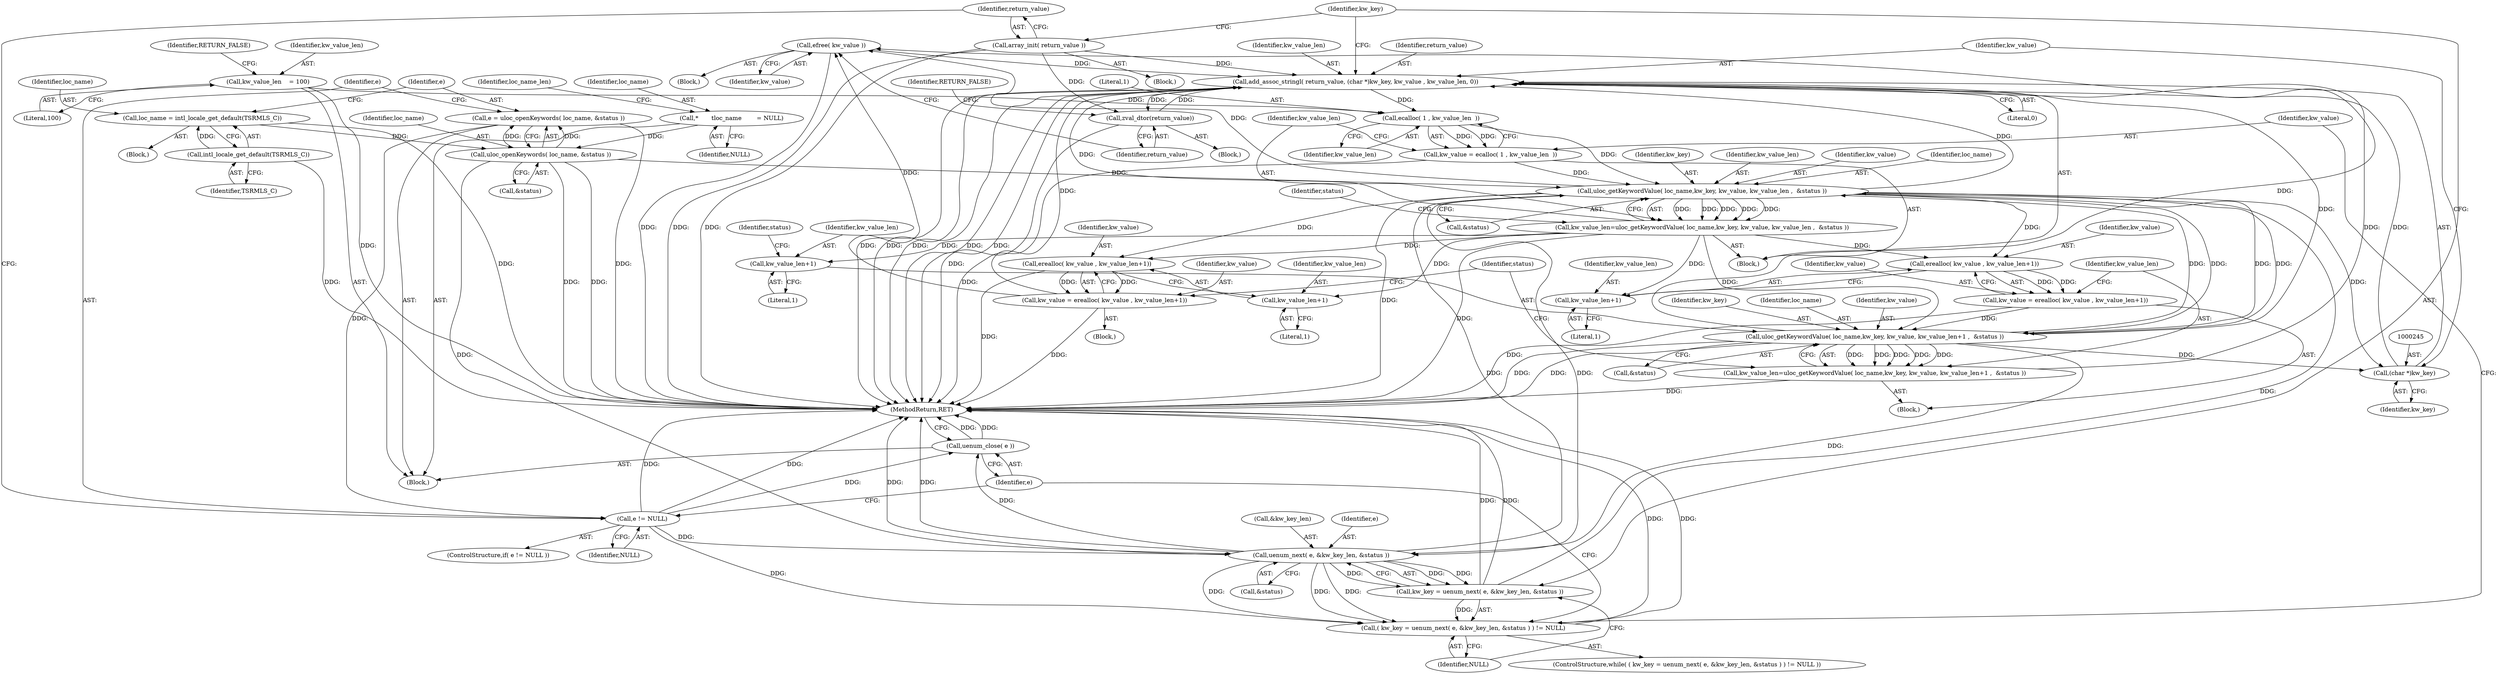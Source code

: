 digraph "0_php-src_97eff7eb57fc2320c267a949cffd622c38712484?w=1_7@API" {
"1000237" [label="(Call,efree( kw_value ))"];
"1000184" [label="(Call,uloc_getKeywordValue( loc_name,kw_key, kw_value, kw_value_len ,  &status ))"];
"1000208" [label="(Call,uloc_getKeywordValue( loc_name,kw_key, kw_value, kw_value_len+1 ,  &status ))"];
"1000199" [label="(Call,kw_value = erealloc( kw_value , kw_value_len+1))"];
"1000201" [label="(Call,erealloc( kw_value , kw_value_len+1))"];
"1000182" [label="(Call,kw_value_len=uloc_getKeywordValue( loc_name,kw_key, kw_value, kw_value_len ,  &status ))"];
"1000154" [label="(Call,uloc_openKeywords( loc_name, &status ))"];
"1000148" [label="(Call,loc_name = intl_locale_get_default(TSRMLS_C))"];
"1000150" [label="(Call,intl_locale_get_default(TSRMLS_C))"];
"1000126" [label="(Call,*       \tloc_name        = NULL)"];
"1000167" [label="(Call,kw_key = uenum_next( e, &kw_key_len, &status ))"];
"1000169" [label="(Call,uenum_next( e, &kw_key_len, &status ))"];
"1000159" [label="(Call,e != NULL)"];
"1000152" [label="(Call,e = uloc_openKeywords( loc_name, &status ))"];
"1000177" [label="(Call,kw_value = ecalloc( 1 , kw_value_len  ))"];
"1000179" [label="(Call,ecalloc( 1 , kw_value_len  ))"];
"1000242" [label="(Call,add_assoc_stringl( return_value, (char *)kw_key, kw_value , kw_value_len, 0))"];
"1000163" [label="(Call,array_init( return_value ))"];
"1000239" [label="(Call,zval_dtor(return_value))"];
"1000244" [label="(Call,(char *)kw_key)"];
"1000237" [label="(Call,efree( kw_value ))"];
"1000223" [label="(Call,kw_value = erealloc( kw_value , kw_value_len+1))"];
"1000225" [label="(Call,erealloc( kw_value , kw_value_len+1))"];
"1000206" [label="(Call,kw_value_len=uloc_getKeywordValue( loc_name,kw_key, kw_value, kw_value_len+1 ,  &status ))"];
"1000138" [label="(Call,kw_value_len    = 100)"];
"1000166" [label="(Call,( kw_key = uenum_next( e, &kw_key_len, &status ) ) != NULL)"];
"1000250" [label="(Call,uenum_close( e ))"];
"1000203" [label="(Call,kw_value_len+1)"];
"1000212" [label="(Call,kw_value_len+1)"];
"1000227" [label="(Call,kw_value_len+1)"];
"1000227" [label="(Call,kw_value_len+1)"];
"1000171" [label="(Call,&kw_key_len)"];
"1000160" [label="(Identifier,e)"];
"1000162" [label="(Block,)"];
"1000193" [label="(Identifier,status)"];
"1000202" [label="(Identifier,kw_value)"];
"1000156" [label="(Call,&status)"];
"1000184" [label="(Call,uloc_getKeywordValue( loc_name,kw_key, kw_value, kw_value_len ,  &status ))"];
"1000165" [label="(ControlStructure,while( ( kw_key = uenum_next( e, &kw_key_len, &status ) ) != NULL ))"];
"1000233" [label="(Block,)"];
"1000152" [label="(Call,e = uloc_openKeywords( loc_name, &status ))"];
"1000243" [label="(Identifier,return_value)"];
"1000210" [label="(Identifier,kw_key)"];
"1000212" [label="(Call,kw_value_len+1)"];
"1000223" [label="(Call,kw_value = erealloc( kw_value , kw_value_len+1))"];
"1000139" [label="(Identifier,kw_value_len)"];
"1000242" [label="(Call,add_assoc_stringl( return_value, (char *)kw_key, kw_value , kw_value_len, 0))"];
"1000159" [label="(Call,e != NULL)"];
"1000186" [label="(Identifier,kw_key)"];
"1000188" [label="(Identifier,kw_value_len)"];
"1000187" [label="(Identifier,kw_value)"];
"1000200" [label="(Identifier,kw_value)"];
"1000183" [label="(Identifier,kw_value_len)"];
"1000138" [label="(Call,kw_value_len    = 100)"];
"1000225" [label="(Call,erealloc( kw_value , kw_value_len+1))"];
"1000154" [label="(Call,uloc_openKeywords( loc_name, &status ))"];
"1000140" [label="(Literal,100)"];
"1000215" [label="(Call,&status)"];
"1000244" [label="(Call,(char *)kw_key)"];
"1000203" [label="(Call,kw_value_len+1)"];
"1000251" [label="(Identifier,e)"];
"1000181" [label="(Identifier,kw_value_len)"];
"1000168" [label="(Identifier,kw_key)"];
"1000248" [label="(Identifier,kw_value_len)"];
"1000204" [label="(Identifier,kw_value_len)"];
"1000214" [label="(Literal,1)"];
"1000176" [label="(Block,)"];
"1000147" [label="(Block,)"];
"1000213" [label="(Identifier,kw_value_len)"];
"1000224" [label="(Identifier,kw_value)"];
"1000127" [label="(Identifier,loc_name)"];
"1000241" [label="(Identifier,RETURN_FALSE)"];
"1000175" [label="(Identifier,NULL)"];
"1000178" [label="(Identifier,kw_value)"];
"1000228" [label="(Identifier,kw_value_len)"];
"1000170" [label="(Identifier,e)"];
"1000161" [label="(Identifier,NULL)"];
"1000166" [label="(Call,( kw_key = uenum_next( e, &kw_key_len, &status ) ) != NULL)"];
"1000128" [label="(Identifier,NULL)"];
"1000173" [label="(Call,&status)"];
"1000222" [label="(Block,)"];
"1000240" [label="(Identifier,return_value)"];
"1000169" [label="(Call,uenum_next( e, &kw_key_len, &status ))"];
"1000236" [label="(Block,)"];
"1000150" [label="(Call,intl_locale_get_default(TSRMLS_C))"];
"1000252" [label="(MethodReturn,RET)"];
"1000151" [label="(Identifier,TSRMLS_C)"];
"1000126" [label="(Call,*       \tloc_name        = NULL)"];
"1000153" [label="(Identifier,e)"];
"1000164" [label="(Identifier,return_value)"];
"1000229" [label="(Literal,1)"];
"1000177" [label="(Call,kw_value = ecalloc( 1 , kw_value_len  ))"];
"1000195" [label="(Block,)"];
"1000182" [label="(Call,kw_value_len=uloc_getKeywordValue( loc_name,kw_key, kw_value, kw_value_len ,  &status ))"];
"1000131" [label="(Identifier,loc_name_len)"];
"1000249" [label="(Literal,0)"];
"1000148" [label="(Call,loc_name = intl_locale_get_default(TSRMLS_C))"];
"1000179" [label="(Call,ecalloc( 1 , kw_value_len  ))"];
"1000237" [label="(Call,efree( kw_value ))"];
"1000209" [label="(Identifier,loc_name)"];
"1000226" [label="(Identifier,kw_value)"];
"1000246" [label="(Identifier,kw_key)"];
"1000206" [label="(Call,kw_value_len=uloc_getKeywordValue( loc_name,kw_key, kw_value, kw_value_len+1 ,  &status ))"];
"1000142" [label="(Identifier,RETURN_FALSE)"];
"1000205" [label="(Literal,1)"];
"1000207" [label="(Identifier,kw_value_len)"];
"1000185" [label="(Identifier,loc_name)"];
"1000238" [label="(Identifier,kw_value)"];
"1000250" [label="(Call,uenum_close( e ))"];
"1000149" [label="(Identifier,loc_name)"];
"1000201" [label="(Call,erealloc( kw_value , kw_value_len+1))"];
"1000211" [label="(Identifier,kw_value)"];
"1000167" [label="(Call,kw_key = uenum_next( e, &kw_key_len, &status ))"];
"1000208" [label="(Call,uloc_getKeywordValue( loc_name,kw_key, kw_value, kw_value_len+1 ,  &status ))"];
"1000180" [label="(Literal,1)"];
"1000189" [label="(Call,&status)"];
"1000232" [label="(Identifier,status)"];
"1000216" [label="(Identifier,status)"];
"1000163" [label="(Call,array_init( return_value ))"];
"1000247" [label="(Identifier,kw_value)"];
"1000155" [label="(Identifier,loc_name)"];
"1000158" [label="(ControlStructure,if( e != NULL ))"];
"1000199" [label="(Call,kw_value = erealloc( kw_value , kw_value_len+1))"];
"1000108" [label="(Block,)"];
"1000239" [label="(Call,zval_dtor(return_value))"];
"1000237" -> "1000236"  [label="AST: "];
"1000237" -> "1000238"  [label="CFG: "];
"1000238" -> "1000237"  [label="AST: "];
"1000240" -> "1000237"  [label="CFG: "];
"1000237" -> "1000252"  [label="DDG: "];
"1000184" -> "1000237"  [label="DDG: "];
"1000208" -> "1000237"  [label="DDG: "];
"1000223" -> "1000237"  [label="DDG: "];
"1000237" -> "1000242"  [label="DDG: "];
"1000184" -> "1000182"  [label="AST: "];
"1000184" -> "1000189"  [label="CFG: "];
"1000185" -> "1000184"  [label="AST: "];
"1000186" -> "1000184"  [label="AST: "];
"1000187" -> "1000184"  [label="AST: "];
"1000188" -> "1000184"  [label="AST: "];
"1000189" -> "1000184"  [label="AST: "];
"1000182" -> "1000184"  [label="CFG: "];
"1000184" -> "1000252"  [label="DDG: "];
"1000184" -> "1000169"  [label="DDG: "];
"1000184" -> "1000182"  [label="DDG: "];
"1000184" -> "1000182"  [label="DDG: "];
"1000184" -> "1000182"  [label="DDG: "];
"1000184" -> "1000182"  [label="DDG: "];
"1000184" -> "1000182"  [label="DDG: "];
"1000208" -> "1000184"  [label="DDG: "];
"1000154" -> "1000184"  [label="DDG: "];
"1000167" -> "1000184"  [label="DDG: "];
"1000177" -> "1000184"  [label="DDG: "];
"1000179" -> "1000184"  [label="DDG: "];
"1000169" -> "1000184"  [label="DDG: "];
"1000184" -> "1000201"  [label="DDG: "];
"1000184" -> "1000208"  [label="DDG: "];
"1000184" -> "1000208"  [label="DDG: "];
"1000184" -> "1000208"  [label="DDG: "];
"1000184" -> "1000225"  [label="DDG: "];
"1000184" -> "1000244"  [label="DDG: "];
"1000184" -> "1000242"  [label="DDG: "];
"1000208" -> "1000206"  [label="AST: "];
"1000208" -> "1000215"  [label="CFG: "];
"1000209" -> "1000208"  [label="AST: "];
"1000210" -> "1000208"  [label="AST: "];
"1000211" -> "1000208"  [label="AST: "];
"1000212" -> "1000208"  [label="AST: "];
"1000215" -> "1000208"  [label="AST: "];
"1000206" -> "1000208"  [label="CFG: "];
"1000208" -> "1000252"  [label="DDG: "];
"1000208" -> "1000252"  [label="DDG: "];
"1000208" -> "1000169"  [label="DDG: "];
"1000208" -> "1000206"  [label="DDG: "];
"1000208" -> "1000206"  [label="DDG: "];
"1000208" -> "1000206"  [label="DDG: "];
"1000208" -> "1000206"  [label="DDG: "];
"1000208" -> "1000206"  [label="DDG: "];
"1000199" -> "1000208"  [label="DDG: "];
"1000182" -> "1000208"  [label="DDG: "];
"1000208" -> "1000244"  [label="DDG: "];
"1000208" -> "1000242"  [label="DDG: "];
"1000199" -> "1000195"  [label="AST: "];
"1000199" -> "1000201"  [label="CFG: "];
"1000200" -> "1000199"  [label="AST: "];
"1000201" -> "1000199"  [label="AST: "];
"1000207" -> "1000199"  [label="CFG: "];
"1000199" -> "1000252"  [label="DDG: "];
"1000201" -> "1000199"  [label="DDG: "];
"1000201" -> "1000199"  [label="DDG: "];
"1000201" -> "1000203"  [label="CFG: "];
"1000202" -> "1000201"  [label="AST: "];
"1000203" -> "1000201"  [label="AST: "];
"1000182" -> "1000201"  [label="DDG: "];
"1000182" -> "1000176"  [label="AST: "];
"1000183" -> "1000182"  [label="AST: "];
"1000193" -> "1000182"  [label="CFG: "];
"1000182" -> "1000252"  [label="DDG: "];
"1000182" -> "1000203"  [label="DDG: "];
"1000182" -> "1000212"  [label="DDG: "];
"1000182" -> "1000225"  [label="DDG: "];
"1000182" -> "1000227"  [label="DDG: "];
"1000182" -> "1000242"  [label="DDG: "];
"1000154" -> "1000152"  [label="AST: "];
"1000154" -> "1000156"  [label="CFG: "];
"1000155" -> "1000154"  [label="AST: "];
"1000156" -> "1000154"  [label="AST: "];
"1000152" -> "1000154"  [label="CFG: "];
"1000154" -> "1000252"  [label="DDG: "];
"1000154" -> "1000252"  [label="DDG: "];
"1000154" -> "1000152"  [label="DDG: "];
"1000154" -> "1000152"  [label="DDG: "];
"1000148" -> "1000154"  [label="DDG: "];
"1000126" -> "1000154"  [label="DDG: "];
"1000154" -> "1000169"  [label="DDG: "];
"1000148" -> "1000147"  [label="AST: "];
"1000148" -> "1000150"  [label="CFG: "];
"1000149" -> "1000148"  [label="AST: "];
"1000150" -> "1000148"  [label="AST: "];
"1000153" -> "1000148"  [label="CFG: "];
"1000148" -> "1000252"  [label="DDG: "];
"1000150" -> "1000148"  [label="DDG: "];
"1000150" -> "1000151"  [label="CFG: "];
"1000151" -> "1000150"  [label="AST: "];
"1000150" -> "1000252"  [label="DDG: "];
"1000126" -> "1000108"  [label="AST: "];
"1000126" -> "1000128"  [label="CFG: "];
"1000127" -> "1000126"  [label="AST: "];
"1000128" -> "1000126"  [label="AST: "];
"1000131" -> "1000126"  [label="CFG: "];
"1000167" -> "1000166"  [label="AST: "];
"1000167" -> "1000169"  [label="CFG: "];
"1000168" -> "1000167"  [label="AST: "];
"1000169" -> "1000167"  [label="AST: "];
"1000175" -> "1000167"  [label="CFG: "];
"1000167" -> "1000252"  [label="DDG: "];
"1000167" -> "1000252"  [label="DDG: "];
"1000167" -> "1000166"  [label="DDG: "];
"1000169" -> "1000167"  [label="DDG: "];
"1000169" -> "1000167"  [label="DDG: "];
"1000169" -> "1000167"  [label="DDG: "];
"1000169" -> "1000173"  [label="CFG: "];
"1000170" -> "1000169"  [label="AST: "];
"1000171" -> "1000169"  [label="AST: "];
"1000173" -> "1000169"  [label="AST: "];
"1000169" -> "1000252"  [label="DDG: "];
"1000169" -> "1000252"  [label="DDG: "];
"1000169" -> "1000166"  [label="DDG: "];
"1000169" -> "1000166"  [label="DDG: "];
"1000169" -> "1000166"  [label="DDG: "];
"1000159" -> "1000169"  [label="DDG: "];
"1000169" -> "1000250"  [label="DDG: "];
"1000159" -> "1000158"  [label="AST: "];
"1000159" -> "1000161"  [label="CFG: "];
"1000160" -> "1000159"  [label="AST: "];
"1000161" -> "1000159"  [label="AST: "];
"1000164" -> "1000159"  [label="CFG: "];
"1000251" -> "1000159"  [label="CFG: "];
"1000159" -> "1000252"  [label="DDG: "];
"1000159" -> "1000252"  [label="DDG: "];
"1000152" -> "1000159"  [label="DDG: "];
"1000159" -> "1000166"  [label="DDG: "];
"1000159" -> "1000250"  [label="DDG: "];
"1000152" -> "1000108"  [label="AST: "];
"1000153" -> "1000152"  [label="AST: "];
"1000160" -> "1000152"  [label="CFG: "];
"1000152" -> "1000252"  [label="DDG: "];
"1000177" -> "1000176"  [label="AST: "];
"1000177" -> "1000179"  [label="CFG: "];
"1000178" -> "1000177"  [label="AST: "];
"1000179" -> "1000177"  [label="AST: "];
"1000183" -> "1000177"  [label="CFG: "];
"1000177" -> "1000252"  [label="DDG: "];
"1000179" -> "1000177"  [label="DDG: "];
"1000179" -> "1000177"  [label="DDG: "];
"1000179" -> "1000181"  [label="CFG: "];
"1000180" -> "1000179"  [label="AST: "];
"1000181" -> "1000179"  [label="AST: "];
"1000242" -> "1000179"  [label="DDG: "];
"1000138" -> "1000179"  [label="DDG: "];
"1000242" -> "1000176"  [label="AST: "];
"1000242" -> "1000249"  [label="CFG: "];
"1000243" -> "1000242"  [label="AST: "];
"1000244" -> "1000242"  [label="AST: "];
"1000247" -> "1000242"  [label="AST: "];
"1000248" -> "1000242"  [label="AST: "];
"1000249" -> "1000242"  [label="AST: "];
"1000168" -> "1000242"  [label="CFG: "];
"1000242" -> "1000252"  [label="DDG: "];
"1000242" -> "1000252"  [label="DDG: "];
"1000242" -> "1000252"  [label="DDG: "];
"1000242" -> "1000252"  [label="DDG: "];
"1000242" -> "1000252"  [label="DDG: "];
"1000242" -> "1000239"  [label="DDG: "];
"1000163" -> "1000242"  [label="DDG: "];
"1000239" -> "1000242"  [label="DDG: "];
"1000244" -> "1000242"  [label="DDG: "];
"1000223" -> "1000242"  [label="DDG: "];
"1000206" -> "1000242"  [label="DDG: "];
"1000163" -> "1000162"  [label="AST: "];
"1000163" -> "1000164"  [label="CFG: "];
"1000164" -> "1000163"  [label="AST: "];
"1000168" -> "1000163"  [label="CFG: "];
"1000163" -> "1000252"  [label="DDG: "];
"1000163" -> "1000252"  [label="DDG: "];
"1000163" -> "1000239"  [label="DDG: "];
"1000239" -> "1000233"  [label="AST: "];
"1000239" -> "1000240"  [label="CFG: "];
"1000240" -> "1000239"  [label="AST: "];
"1000241" -> "1000239"  [label="CFG: "];
"1000239" -> "1000252"  [label="DDG: "];
"1000244" -> "1000246"  [label="CFG: "];
"1000245" -> "1000244"  [label="AST: "];
"1000246" -> "1000244"  [label="AST: "];
"1000247" -> "1000244"  [label="CFG: "];
"1000223" -> "1000222"  [label="AST: "];
"1000223" -> "1000225"  [label="CFG: "];
"1000224" -> "1000223"  [label="AST: "];
"1000225" -> "1000223"  [label="AST: "];
"1000232" -> "1000223"  [label="CFG: "];
"1000223" -> "1000252"  [label="DDG: "];
"1000225" -> "1000223"  [label="DDG: "];
"1000225" -> "1000223"  [label="DDG: "];
"1000225" -> "1000227"  [label="CFG: "];
"1000226" -> "1000225"  [label="AST: "];
"1000227" -> "1000225"  [label="AST: "];
"1000225" -> "1000252"  [label="DDG: "];
"1000206" -> "1000195"  [label="AST: "];
"1000207" -> "1000206"  [label="AST: "];
"1000232" -> "1000206"  [label="CFG: "];
"1000206" -> "1000252"  [label="DDG: "];
"1000138" -> "1000108"  [label="AST: "];
"1000138" -> "1000140"  [label="CFG: "];
"1000139" -> "1000138"  [label="AST: "];
"1000140" -> "1000138"  [label="AST: "];
"1000142" -> "1000138"  [label="CFG: "];
"1000138" -> "1000252"  [label="DDG: "];
"1000166" -> "1000165"  [label="AST: "];
"1000166" -> "1000175"  [label="CFG: "];
"1000175" -> "1000166"  [label="AST: "];
"1000178" -> "1000166"  [label="CFG: "];
"1000251" -> "1000166"  [label="CFG: "];
"1000166" -> "1000252"  [label="DDG: "];
"1000166" -> "1000252"  [label="DDG: "];
"1000250" -> "1000108"  [label="AST: "];
"1000250" -> "1000251"  [label="CFG: "];
"1000251" -> "1000250"  [label="AST: "];
"1000252" -> "1000250"  [label="CFG: "];
"1000250" -> "1000252"  [label="DDG: "];
"1000250" -> "1000252"  [label="DDG: "];
"1000203" -> "1000205"  [label="CFG: "];
"1000204" -> "1000203"  [label="AST: "];
"1000205" -> "1000203"  [label="AST: "];
"1000212" -> "1000214"  [label="CFG: "];
"1000213" -> "1000212"  [label="AST: "];
"1000214" -> "1000212"  [label="AST: "];
"1000216" -> "1000212"  [label="CFG: "];
"1000227" -> "1000229"  [label="CFG: "];
"1000228" -> "1000227"  [label="AST: "];
"1000229" -> "1000227"  [label="AST: "];
}
